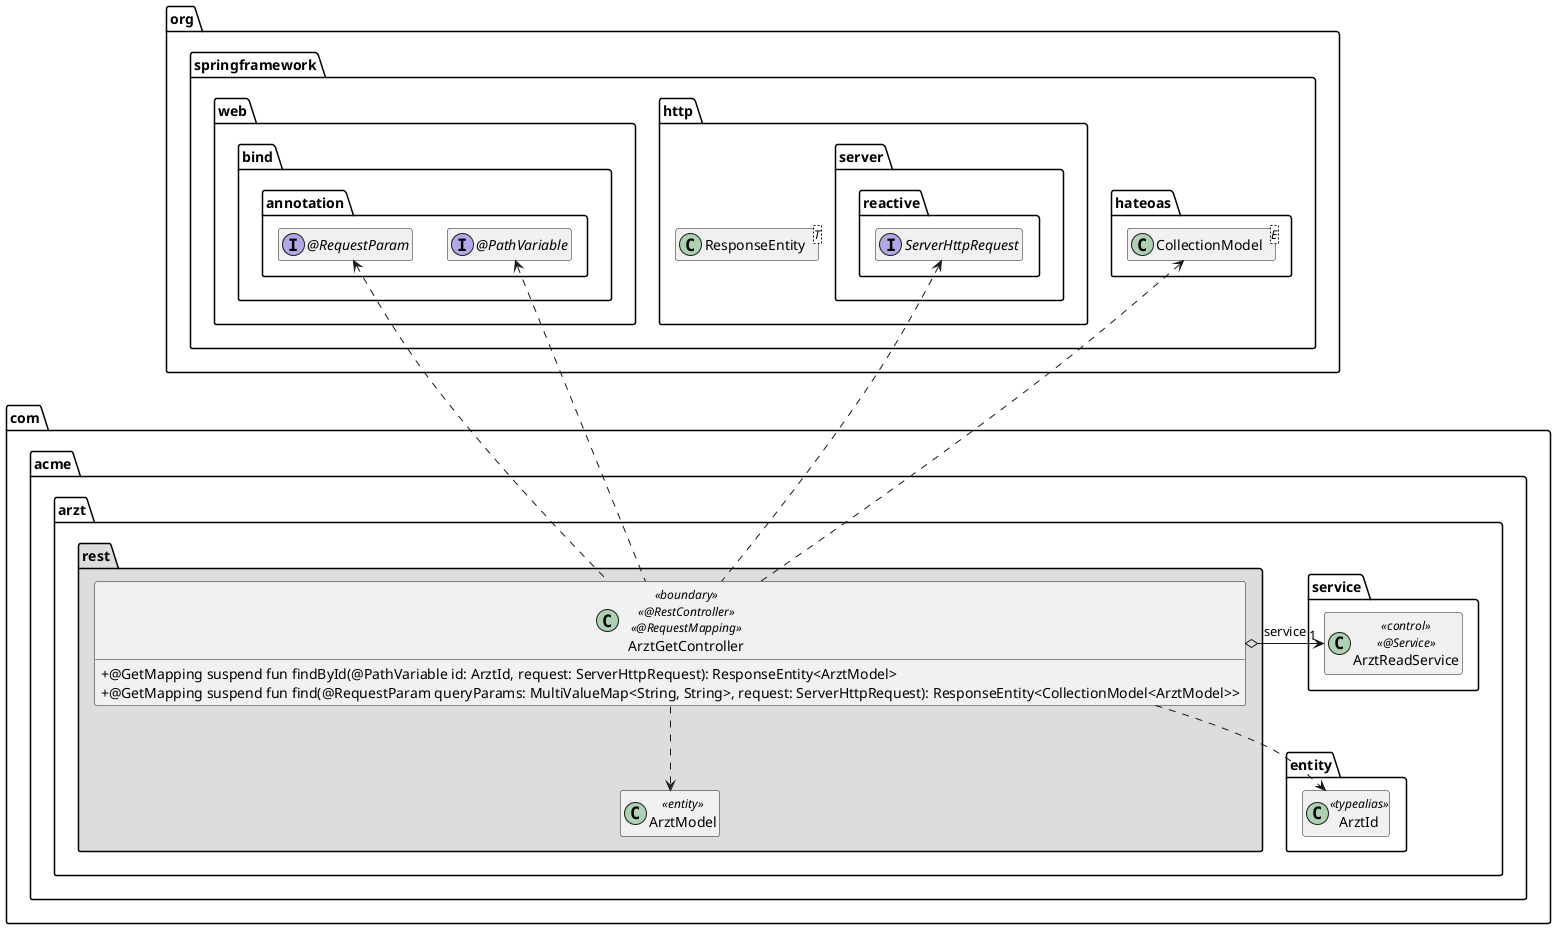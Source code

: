 ' Copyright (C) 2019 - present Juergen Zimmermann, Hochschule Karlsruhe
'
' This program is free software: you can redistribute it and/or modify
' it under the terms of the GNU General Public License as published by
' the Free Software Foundation, either version 3 of the License, or
' (at your option) any later version.
'
' This program is distributed in the hope that it will be useful,
' but WITHOUT ANY WARRANTY; without even the implied warranty of
' MERCHANTABILITY or FITNESS FOR A PARTICULAR PURPOSE.  See the
' GNU General Public License for more details.
'
' You should have received a copy of the GNU General Public License
' along with this program.  If not, see <https://www.gnu.org/licenses/>.
@startuml ArztGetController

skinparam classAttributeIconSize 0

package org.springframework {
    package web.bind.annotation {
        interface "@PathVariable" as PathVariable

        interface "@RequestParam" as RequestParam
    }

    package http {
        class ResponseEntity<T>

        package server.reactive {
            interface ServerHttpRequest
        }
    }
    package hateoas {
        class CollectionModel<E>
    }
}

package com.acme.arzt {
    package entity {
        class ArztId << typealias >>
    }

    package service {
        class ArztReadService << control >> << @Service >>
    }

    package rest #DDDDDD {
        class ArztModel <<entity>>

        class ArztGetController << boundary >> << @RestController >> << @RequestMapping >> {
            + @GetMapping suspend fun findById(@PathVariable id: ArztId, request: ServerHttpRequest): ResponseEntity<ArztModel>
            + @GetMapping suspend fun find(@RequestParam queryParams: MultiValueMap<String, String>, request: ServerHttpRequest): ResponseEntity<CollectionModel<ArztModel>>
        }

        ArztGetController o-right-> "1" ArztReadService : service
        ArztGetController ..> ArztModel
        ArztGetController ..> ArztId

        ArztGetController .up.> CollectionModel

        ArztGetController .up.> ServerHttpRequest
        ArztGetController .up.> PathVariable
        ArztGetController .up.> RequestParam
    }
}

hide empty members

@enduml
